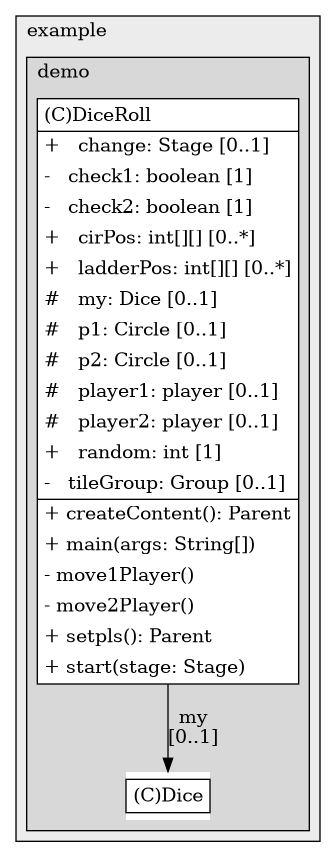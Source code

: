 @startuml

/' diagram meta data start
config=StructureConfiguration;
{
  "projectClassification": {
    "searchMode": "OpenProject", // OpenProject, AllProjects
    "includedProjects": "",
    "pathEndKeywords": "*.impl",
    "isClientPath": "",
    "isClientName": "",
    "isTestPath": "",
    "isTestName": "",
    "isMappingPath": "",
    "isMappingName": "",
    "isDataAccessPath": "",
    "isDataAccessName": "",
    "isDataStructurePath": "",
    "isDataStructureName": "",
    "isInterfaceStructuresPath": "",
    "isInterfaceStructuresName": "",
    "isEntryPointPath": "",
    "isEntryPointName": ""
  },
  "graphRestriction": {
    "classPackageExcludeFilter": "",
    "classPackageIncludeFilter": "",
    "classNameExcludeFilter": "",
    "classNameIncludeFilter": "",
    "methodNameExcludeFilter": "",
    "methodNameIncludeFilter": "",
    "removeByInheritance": "", // inheritance/annotation based filtering is done in a second step
    "removeByAnnotation": "",
    "removeByClassPackage": "", // cleanup the graph after inheritance/annotation based filtering is done
    "removeByClassName": "",
    "cutMappings": false,
    "cutEnum": true,
    "cutTests": true,
    "cutClient": true,
    "cutDataAccess": true,
    "cutInterfaceStructures": true,
    "cutDataStructures": true,
    "cutGetterAndSetter": true,
    "cutConstructors": true
  },
  "graphTraversal": {
    "forwardDepth": 3,
    "backwardDepth": 3,
    "classPackageExcludeFilter": "",
    "classPackageIncludeFilter": "",
    "classNameExcludeFilter": "",
    "classNameIncludeFilter": "",
    "methodNameExcludeFilter": "",
    "methodNameIncludeFilter": "",
    "hideMappings": false,
    "hideDataStructures": false,
    "hidePrivateMethods": true,
    "hideInterfaceCalls": true, // indirection: implementation -> interface (is hidden) -> implementation
    "onlyShowApplicationEntryPoints": false // root node is included
  },
  "details": {
    "aggregation": "GroupByClass", // ByClass, GroupByClass, None
    "showClassGenericTypes": true,
    "showMethods": true,
    "showMethodParameterNames": true,
    "showMethodParameterTypes": true,
    "showMethodReturnType": true,
    "showPackageLevels": 2,
    "showDetailedClassStructure": true
  },
  "rootClass": "com.example.demo.Dice"
}
diagram meta data end '/



digraph g {
    rankdir="TB"
    splines=polyline
    

'nodes 
subgraph cluster_1322970774 { 
   	label=example
	labeljust=l
	fillcolor="#ececec"
	style=filled
   
   subgraph cluster_134842393 { 
   	label=demo
	labeljust=l
	fillcolor="#d8d8d8"
	style=filled
   
   Dice813456180[
	label=<<TABLE BORDER="1" CELLBORDER="0" CELLPADDING="4" CELLSPACING="0">
<TR><TD ALIGN="LEFT" >(C)Dice</TD></TR>
</TABLE>>
	style=filled
	margin=0
	shape=plaintext
	fillcolor="#FFFFFF"
];

DiceRoll813456180[
	label=<<TABLE BORDER="1" CELLBORDER="0" CELLPADDING="4" CELLSPACING="0">
<TR><TD ALIGN="LEFT" >(C)DiceRoll</TD></TR>
<HR/>
<TR><TD ALIGN="LEFT" >+   change: Stage [0..1]</TD></TR>
<TR><TD ALIGN="LEFT" >-   check1: boolean [1]</TD></TR>
<TR><TD ALIGN="LEFT" >-   check2: boolean [1]</TD></TR>
<TR><TD ALIGN="LEFT" >+   cirPos: int[][] [0..*]</TD></TR>
<TR><TD ALIGN="LEFT" >+   ladderPos: int[][] [0..*]</TD></TR>
<TR><TD ALIGN="LEFT" >#   my: Dice [0..1]</TD></TR>
<TR><TD ALIGN="LEFT" >#   p1: Circle [0..1]</TD></TR>
<TR><TD ALIGN="LEFT" >#   p2: Circle [0..1]</TD></TR>
<TR><TD ALIGN="LEFT" >#   player1: player [0..1]</TD></TR>
<TR><TD ALIGN="LEFT" >#   player2: player [0..1]</TD></TR>
<TR><TD ALIGN="LEFT" >+   random: int [1]</TD></TR>
<TR><TD ALIGN="LEFT" >-   tileGroup: Group [0..1]</TD></TR>
<HR/>
<TR><TD ALIGN="LEFT" >+ createContent(): Parent</TD></TR>
<TR><TD ALIGN="LEFT" >+ main(args: String[])</TD></TR>
<TR><TD ALIGN="LEFT" >- move1Player()</TD></TR>
<TR><TD ALIGN="LEFT" >- move2Player()</TD></TR>
<TR><TD ALIGN="LEFT" >+ setpls(): Parent</TD></TR>
<TR><TD ALIGN="LEFT" >+ start(stage: Stage)</TD></TR>
</TABLE>>
	style=filled
	margin=0
	shape=plaintext
	fillcolor="#FFFFFF"
];
} 
} 

'edges    
DiceRoll813456180 -> Dice813456180[label="my
[0..1]"];
    
}
@enduml